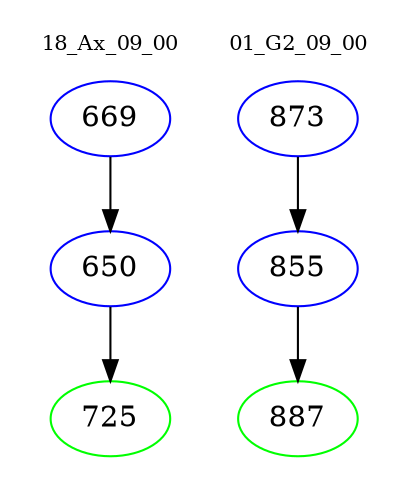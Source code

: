 digraph{
subgraph cluster_0 {
color = white
label = "18_Ax_09_00";
fontsize=10;
T0_669 [label="669", color="blue"]
T0_669 -> T0_650 [color="black"]
T0_650 [label="650", color="blue"]
T0_650 -> T0_725 [color="black"]
T0_725 [label="725", color="green"]
}
subgraph cluster_1 {
color = white
label = "01_G2_09_00";
fontsize=10;
T1_873 [label="873", color="blue"]
T1_873 -> T1_855 [color="black"]
T1_855 [label="855", color="blue"]
T1_855 -> T1_887 [color="black"]
T1_887 [label="887", color="green"]
}
}
